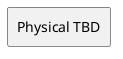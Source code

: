 @startuml
  rectangle "Physical TBD"
@enduml
interface external

package "<%= name %>" #lightblue {
    component service
    interface internal
}
external -- service : 3000
internal - service : 5000
@enduml
